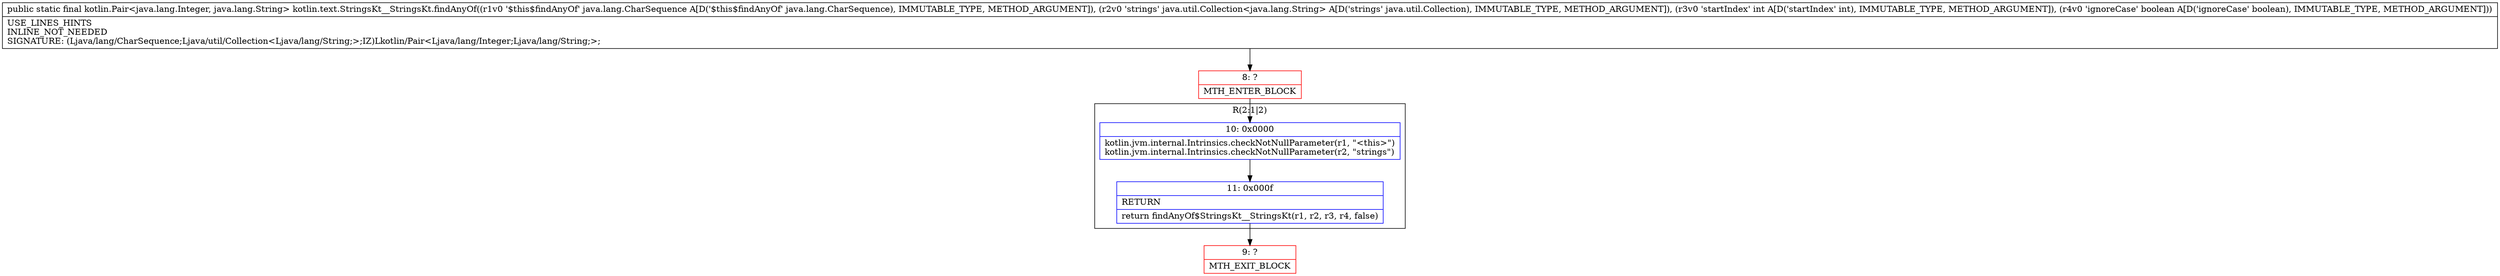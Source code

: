 digraph "CFG forkotlin.text.StringsKt__StringsKt.findAnyOf(Ljava\/lang\/CharSequence;Ljava\/util\/Collection;IZ)Lkotlin\/Pair;" {
subgraph cluster_Region_1981892869 {
label = "R(2:1|2)";
node [shape=record,color=blue];
Node_10 [shape=record,label="{10\:\ 0x0000|kotlin.jvm.internal.Intrinsics.checkNotNullParameter(r1, \"\<this\>\")\lkotlin.jvm.internal.Intrinsics.checkNotNullParameter(r2, \"strings\")\l}"];
Node_11 [shape=record,label="{11\:\ 0x000f|RETURN\l|return findAnyOf$StringsKt__StringsKt(r1, r2, r3, r4, false)\l}"];
}
Node_8 [shape=record,color=red,label="{8\:\ ?|MTH_ENTER_BLOCK\l}"];
Node_9 [shape=record,color=red,label="{9\:\ ?|MTH_EXIT_BLOCK\l}"];
MethodNode[shape=record,label="{public static final kotlin.Pair\<java.lang.Integer, java.lang.String\> kotlin.text.StringsKt__StringsKt.findAnyOf((r1v0 '$this$findAnyOf' java.lang.CharSequence A[D('$this$findAnyOf' java.lang.CharSequence), IMMUTABLE_TYPE, METHOD_ARGUMENT]), (r2v0 'strings' java.util.Collection\<java.lang.String\> A[D('strings' java.util.Collection), IMMUTABLE_TYPE, METHOD_ARGUMENT]), (r3v0 'startIndex' int A[D('startIndex' int), IMMUTABLE_TYPE, METHOD_ARGUMENT]), (r4v0 'ignoreCase' boolean A[D('ignoreCase' boolean), IMMUTABLE_TYPE, METHOD_ARGUMENT]))  | USE_LINES_HINTS\lINLINE_NOT_NEEDED\lSIGNATURE: (Ljava\/lang\/CharSequence;Ljava\/util\/Collection\<Ljava\/lang\/String;\>;IZ)Lkotlin\/Pair\<Ljava\/lang\/Integer;Ljava\/lang\/String;\>;\l}"];
MethodNode -> Node_8;Node_10 -> Node_11;
Node_11 -> Node_9;
Node_8 -> Node_10;
}

